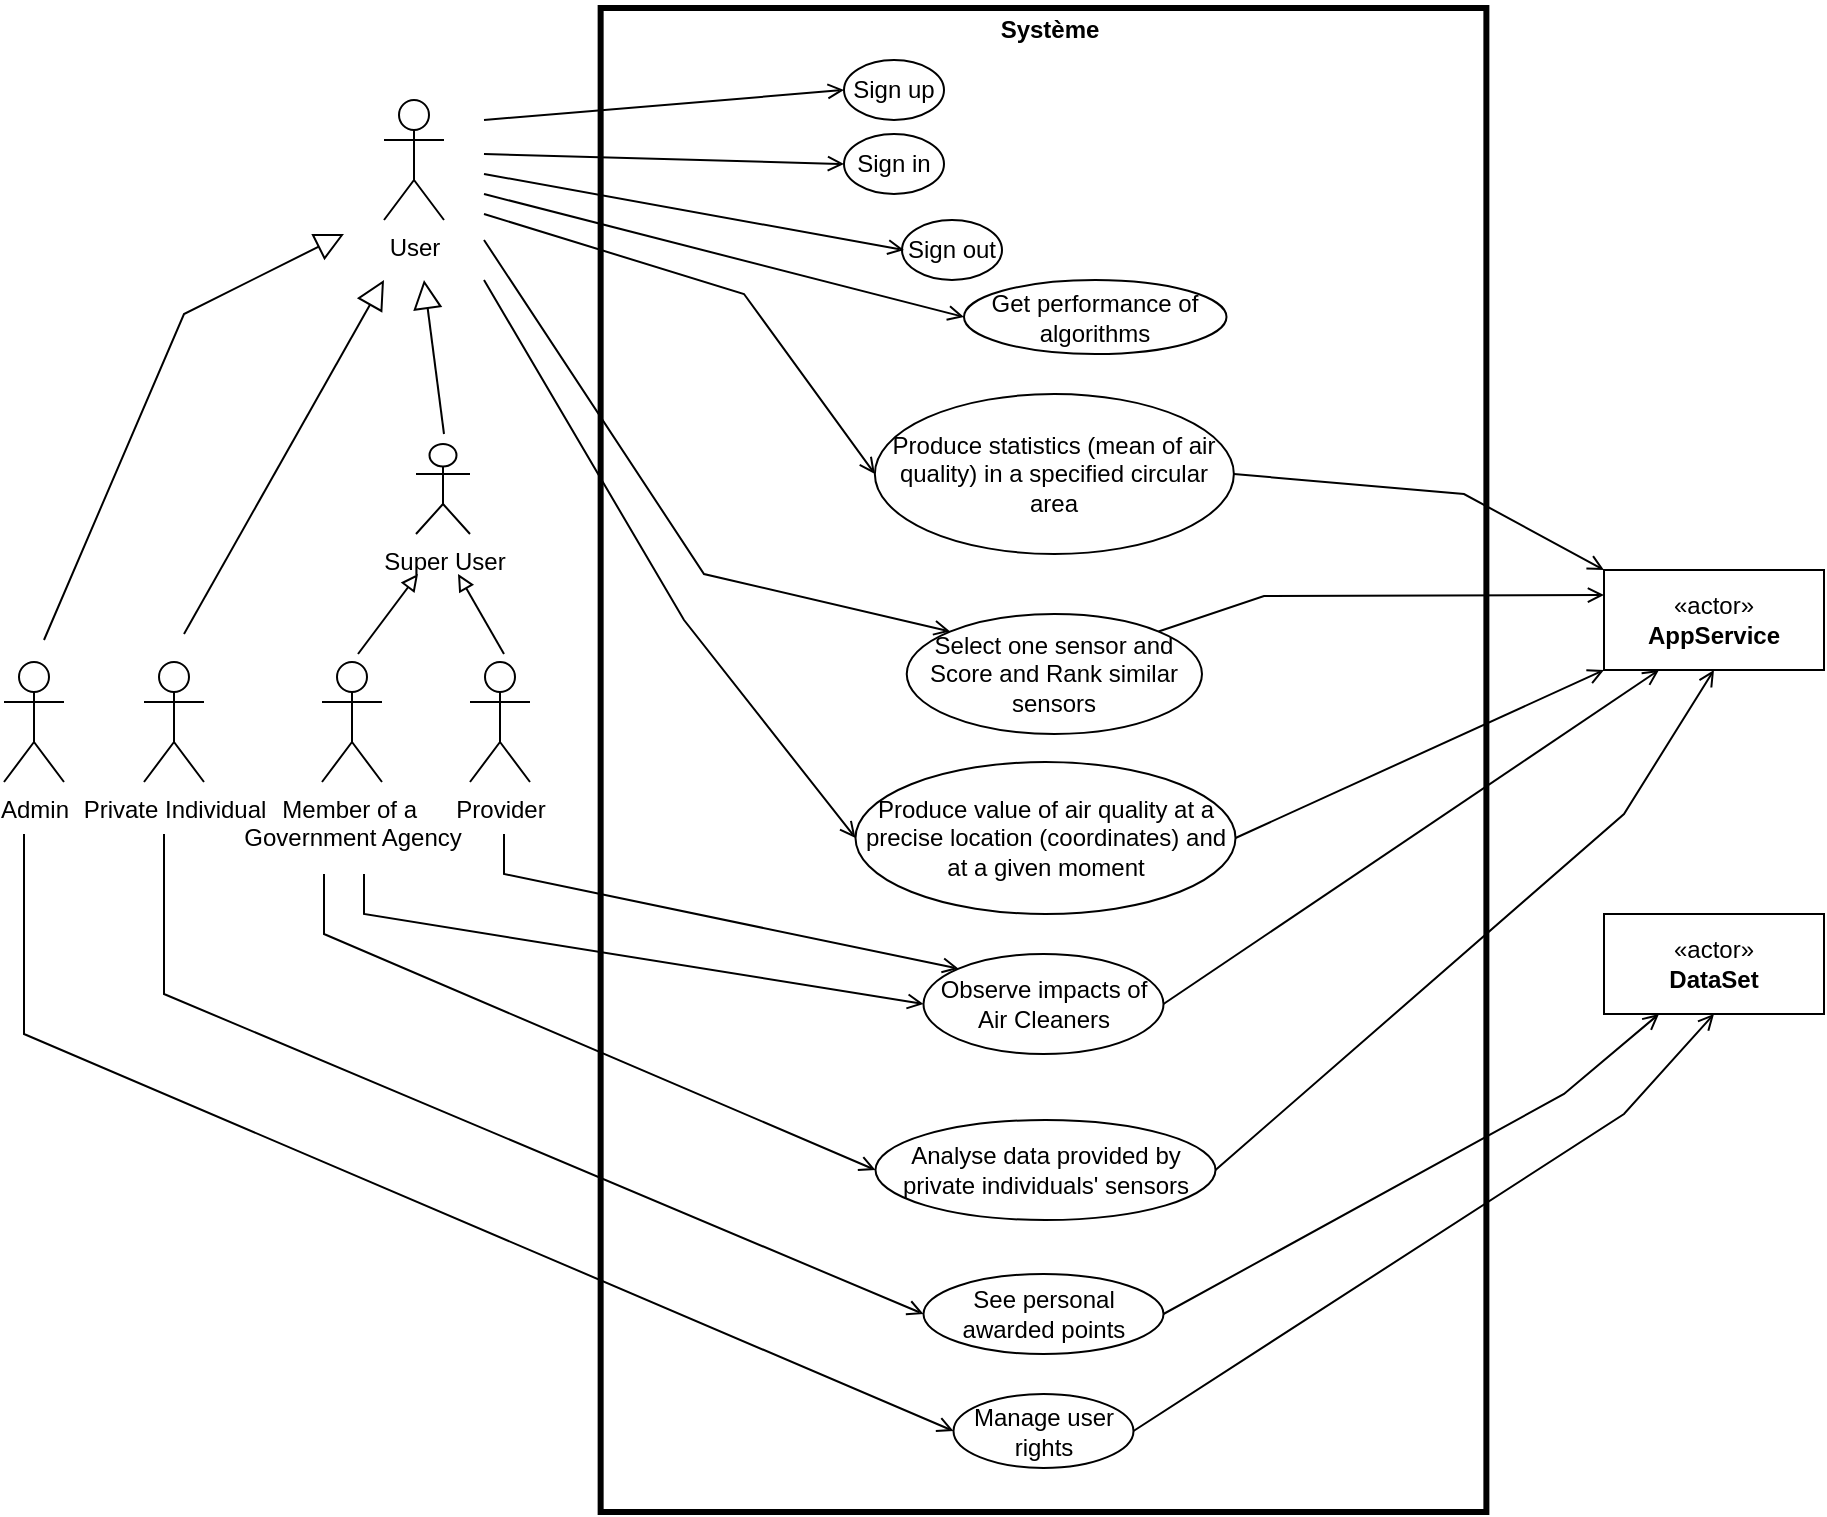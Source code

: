 <mxfile version="21.3.5" type="device">
  <diagram name="Page-1" id="U1p5k2ou6aDQazZYMd7k">
    <mxGraphModel dx="1363" dy="856" grid="1" gridSize="10" guides="1" tooltips="1" connect="1" arrows="1" fold="1" page="1" pageScale="1" pageWidth="1169" pageHeight="827" math="0" shadow="0">
      <root>
        <mxCell id="0" />
        <mxCell id="1" parent="0" />
        <mxCell id="ffJgXiFbN4WWgu69nXfc-2" value="«actor»&lt;br&gt;&lt;b&gt;AppService&lt;/b&gt;" style="html=1;whiteSpace=wrap;" parent="1" vertex="1">
          <mxGeometry x="880" y="288" width="110" height="50" as="geometry" />
        </mxCell>
        <mxCell id="ffJgXiFbN4WWgu69nXfc-3" value="Member of a&amp;nbsp;&lt;br&gt;Government Agency" style="shape=umlActor;verticalLabelPosition=bottom;verticalAlign=top;html=1;" parent="1" vertex="1">
          <mxGeometry x="239" y="334" width="30" height="60" as="geometry" />
        </mxCell>
        <mxCell id="ffJgXiFbN4WWgu69nXfc-4" value="Private Individual" style="shape=umlActor;verticalLabelPosition=bottom;verticalAlign=top;html=1;" parent="1" vertex="1">
          <mxGeometry x="150" y="334" width="30" height="60" as="geometry" />
        </mxCell>
        <mxCell id="ffJgXiFbN4WWgu69nXfc-5" value="Provider" style="shape=umlActor;verticalLabelPosition=bottom;verticalAlign=top;html=1;" parent="1" vertex="1">
          <mxGeometry x="313" y="334" width="30" height="60" as="geometry" />
        </mxCell>
        <mxCell id="ffJgXiFbN4WWgu69nXfc-6" value="Sign up" style="ellipse;whiteSpace=wrap;html=1;" parent="1" vertex="1">
          <mxGeometry x="500" y="33" width="50" height="30" as="geometry" />
        </mxCell>
        <mxCell id="ffJgXiFbN4WWgu69nXfc-9" value="Sign in" style="ellipse;whiteSpace=wrap;html=1;" parent="1" vertex="1">
          <mxGeometry x="500" y="70" width="50" height="30" as="geometry" />
        </mxCell>
        <mxCell id="ffJgXiFbN4WWgu69nXfc-10" value="Sign out" style="ellipse;whiteSpace=wrap;html=1;" parent="1" vertex="1">
          <mxGeometry x="529" y="113" width="50" height="30" as="geometry" />
        </mxCell>
        <mxCell id="ffJgXiFbN4WWgu69nXfc-12" value="Produce value of air quality at a precise location (coordinates) and at a given moment" style="ellipse;whiteSpace=wrap;html=1;" parent="1" vertex="1">
          <mxGeometry x="505.75" y="384" width="190" height="76" as="geometry" />
        </mxCell>
        <mxCell id="ffJgXiFbN4WWgu69nXfc-13" value="Observe impacts of Air Cleaners" style="ellipse;whiteSpace=wrap;html=1;" parent="1" vertex="1">
          <mxGeometry x="539.75" y="480" width="120" height="50" as="geometry" />
        </mxCell>
        <mxCell id="ffJgXiFbN4WWgu69nXfc-14" value="Select one sensor and Score and Rank similar sensors" style="ellipse;whiteSpace=wrap;html=1;" parent="1" vertex="1">
          <mxGeometry x="531.37" y="310" width="147.63" height="60" as="geometry" />
        </mxCell>
        <mxCell id="ffJgXiFbN4WWgu69nXfc-17" value="See personal awarded points" style="ellipse;whiteSpace=wrap;html=1;" parent="1" vertex="1">
          <mxGeometry x="539.75" y="640" width="120" height="40" as="geometry" />
        </mxCell>
        <mxCell id="ffJgXiFbN4WWgu69nXfc-22" value="Analyse data provided by private individuals&#39; sensors" style="ellipse;whiteSpace=wrap;html=1;" parent="1" vertex="1">
          <mxGeometry x="515.75" y="563" width="170" height="50" as="geometry" />
        </mxCell>
        <mxCell id="ffJgXiFbN4WWgu69nXfc-25" value="Système" style="text;html=1;strokeColor=none;fillColor=none;align=center;verticalAlign=middle;whiteSpace=wrap;rounded=0;fontStyle=1" parent="1" vertex="1">
          <mxGeometry x="572.87" y="3" width="60" height="30" as="geometry" />
        </mxCell>
        <mxCell id="ffJgXiFbN4WWgu69nXfc-28" value="" style="endArrow=open;html=1;rounded=0;entryX=0;entryY=0.5;entryDx=0;entryDy=0;endFill=0;" parent="1" target="ffJgXiFbN4WWgu69nXfc-6" edge="1">
          <mxGeometry width="50" height="50" relative="1" as="geometry">
            <mxPoint x="320" y="63" as="sourcePoint" />
            <mxPoint x="380" y="153" as="targetPoint" />
          </mxGeometry>
        </mxCell>
        <mxCell id="ffJgXiFbN4WWgu69nXfc-29" value="" style="endArrow=open;html=1;rounded=0;entryX=0;entryY=0.5;entryDx=0;entryDy=0;endFill=0;" parent="1" target="ffJgXiFbN4WWgu69nXfc-9" edge="1">
          <mxGeometry width="50" height="50" relative="1" as="geometry">
            <mxPoint x="320" y="80" as="sourcePoint" />
            <mxPoint x="600" y="253" as="targetPoint" />
          </mxGeometry>
        </mxCell>
        <mxCell id="ffJgXiFbN4WWgu69nXfc-30" value="" style="endArrow=open;html=1;rounded=0;endFill=0;" parent="1" edge="1">
          <mxGeometry width="50" height="50" relative="1" as="geometry">
            <mxPoint x="320" y="90" as="sourcePoint" />
            <mxPoint x="530" y="128" as="targetPoint" />
          </mxGeometry>
        </mxCell>
        <mxCell id="ffJgXiFbN4WWgu69nXfc-33" value="" style="endArrow=open;html=1;rounded=0;entryX=0;entryY=0.5;entryDx=0;entryDy=0;endFill=0;" parent="1" target="ffJgXiFbN4WWgu69nXfc-13" edge="1">
          <mxGeometry width="50" height="50" relative="1" as="geometry">
            <mxPoint x="260" y="440" as="sourcePoint" />
            <mxPoint x="539" y="412" as="targetPoint" />
            <Array as="points">
              <mxPoint x="260" y="460" />
            </Array>
          </mxGeometry>
        </mxCell>
        <mxCell id="ffJgXiFbN4WWgu69nXfc-34" value="" style="endArrow=open;html=1;rounded=0;entryX=0;entryY=0;entryDx=0;entryDy=0;endFill=0;" parent="1" target="ffJgXiFbN4WWgu69nXfc-14" edge="1">
          <mxGeometry width="50" height="50" relative="1" as="geometry">
            <mxPoint x="320" y="123" as="sourcePoint" />
            <mxPoint x="539" y="315" as="targetPoint" />
            <Array as="points">
              <mxPoint x="430" y="290" />
            </Array>
          </mxGeometry>
        </mxCell>
        <mxCell id="ffJgXiFbN4WWgu69nXfc-36" value="" style="endArrow=open;html=1;rounded=0;entryX=0;entryY=0.5;entryDx=0;entryDy=0;endFill=0;" parent="1" target="ffJgXiFbN4WWgu69nXfc-22" edge="1">
          <mxGeometry width="50" height="50" relative="1" as="geometry">
            <mxPoint x="240" y="440" as="sourcePoint" />
            <mxPoint x="580.87" y="337" as="targetPoint" />
            <Array as="points">
              <mxPoint x="240" y="470" />
            </Array>
          </mxGeometry>
        </mxCell>
        <mxCell id="ffJgXiFbN4WWgu69nXfc-40" value="" style="endArrow=open;html=1;rounded=0;endFill=0;entryX=0;entryY=0.5;entryDx=0;entryDy=0;" parent="1" target="ffJgXiFbN4WWgu69nXfc-17" edge="1">
          <mxGeometry width="50" height="50" relative="1" as="geometry">
            <mxPoint x="160" y="420" as="sourcePoint" />
            <mxPoint x="518.87" y="703" as="targetPoint" />
            <Array as="points">
              <mxPoint x="160" y="500" />
            </Array>
          </mxGeometry>
        </mxCell>
        <mxCell id="ffJgXiFbN4WWgu69nXfc-53" value="" style="endArrow=open;html=1;rounded=0;entryX=0;entryY=1;entryDx=0;entryDy=0;endFill=0;exitX=1;exitY=0.5;exitDx=0;exitDy=0;" parent="1" source="ffJgXiFbN4WWgu69nXfc-12" target="ffJgXiFbN4WWgu69nXfc-2" edge="1">
          <mxGeometry width="50" height="50" relative="1" as="geometry">
            <mxPoint x="540" y="458" as="sourcePoint" />
            <mxPoint x="880" y="403" as="targetPoint" />
          </mxGeometry>
        </mxCell>
        <mxCell id="HUY4TNlOIy-zQhLS935--1" value="User" style="shape=umlActor;verticalLabelPosition=bottom;verticalAlign=top;html=1;" parent="1" vertex="1">
          <mxGeometry x="270" y="53" width="30" height="60" as="geometry" />
        </mxCell>
        <mxCell id="HUY4TNlOIy-zQhLS935--6" value="Admin" style="shape=umlActor;verticalLabelPosition=bottom;verticalAlign=top;html=1;" parent="1" vertex="1">
          <mxGeometry x="80" y="334" width="30" height="60" as="geometry" />
        </mxCell>
        <mxCell id="HUY4TNlOIy-zQhLS935--16" value="" style="endArrow=open;html=1;rounded=0;entryX=0;entryY=0.5;entryDx=0;entryDy=0;endFill=0;" parent="1" target="ffJgXiFbN4WWgu69nXfc-12" edge="1">
          <mxGeometry width="50" height="50" relative="1" as="geometry">
            <mxPoint x="320" y="143" as="sourcePoint" />
            <mxPoint x="469" y="332" as="targetPoint" />
            <Array as="points">
              <mxPoint x="420" y="313" />
            </Array>
          </mxGeometry>
        </mxCell>
        <mxCell id="HUY4TNlOIy-zQhLS935--17" value="" style="endArrow=open;html=1;rounded=0;entryX=0.25;entryY=1;entryDx=0;entryDy=0;endFill=0;exitX=1;exitY=0.5;exitDx=0;exitDy=0;" parent="1" source="ffJgXiFbN4WWgu69nXfc-13" target="ffJgXiFbN4WWgu69nXfc-2" edge="1">
          <mxGeometry width="50" height="50" relative="1" as="geometry">
            <mxPoint x="720" y="398" as="sourcePoint" />
            <mxPoint x="890" y="348" as="targetPoint" />
          </mxGeometry>
        </mxCell>
        <mxCell id="HUY4TNlOIy-zQhLS935--23" value="" style="endArrow=open;html=1;rounded=0;entryX=0.5;entryY=1;entryDx=0;entryDy=0;endFill=0;exitX=1;exitY=0.5;exitDx=0;exitDy=0;" parent="1" source="ffJgXiFbN4WWgu69nXfc-22" target="ffJgXiFbN4WWgu69nXfc-2" edge="1">
          <mxGeometry width="50" height="50" relative="1" as="geometry">
            <mxPoint x="665" y="388" as="sourcePoint" />
            <mxPoint x="918" y="273" as="targetPoint" />
            <Array as="points">
              <mxPoint x="890" y="410" />
            </Array>
          </mxGeometry>
        </mxCell>
        <mxCell id="HUY4TNlOIy-zQhLS935--24" value="" style="endArrow=open;html=1;rounded=0;endFill=0;exitX=1;exitY=0;exitDx=0;exitDy=0;entryX=0;entryY=0.25;entryDx=0;entryDy=0;" parent="1" source="ffJgXiFbN4WWgu69nXfc-14" target="ffJgXiFbN4WWgu69nXfc-2" edge="1">
          <mxGeometry width="50" height="50" relative="1" as="geometry">
            <mxPoint x="785" y="343" as="sourcePoint" />
            <mxPoint x="890" y="323" as="targetPoint" />
            <Array as="points">
              <mxPoint x="710" y="301" />
            </Array>
          </mxGeometry>
        </mxCell>
        <mxCell id="HUY4TNlOIy-zQhLS935--25" value="Produce statistics (mean of air quality) in a specified circular area" style="ellipse;whiteSpace=wrap;html=1;" parent="1" vertex="1">
          <mxGeometry x="515.43" y="200" width="179.5" height="80" as="geometry" />
        </mxCell>
        <mxCell id="HUY4TNlOIy-zQhLS935--30" value="" style="endArrow=open;html=1;rounded=0;entryX=0;entryY=0.5;entryDx=0;entryDy=0;endFill=0;" parent="1" target="HUY4TNlOIy-zQhLS935--25" edge="1">
          <mxGeometry width="50" height="50" relative="1" as="geometry">
            <mxPoint x="320" y="110" as="sourcePoint" />
            <mxPoint x="507" y="148" as="targetPoint" />
            <Array as="points">
              <mxPoint x="450" y="150" />
            </Array>
          </mxGeometry>
        </mxCell>
        <mxCell id="HUY4TNlOIy-zQhLS935--32" value="" style="endArrow=open;html=1;rounded=0;endFill=0;exitX=1;exitY=0.5;exitDx=0;exitDy=0;entryX=0;entryY=0;entryDx=0;entryDy=0;" parent="1" source="HUY4TNlOIy-zQhLS935--25" target="ffJgXiFbN4WWgu69nXfc-2" edge="1">
          <mxGeometry width="50" height="50" relative="1" as="geometry">
            <mxPoint x="552" y="333" as="sourcePoint" />
            <mxPoint x="890" y="311" as="targetPoint" />
            <Array as="points">
              <mxPoint x="810" y="250" />
            </Array>
          </mxGeometry>
        </mxCell>
        <mxCell id="HUY4TNlOIy-zQhLS935--35" value="" style="endArrow=block;endFill=0;endSize=12;html=1;rounded=0;" parent="1" edge="1">
          <mxGeometry width="160" relative="1" as="geometry">
            <mxPoint x="100" y="323" as="sourcePoint" />
            <mxPoint x="250" y="120" as="targetPoint" />
            <Array as="points">
              <mxPoint x="170" y="160" />
            </Array>
          </mxGeometry>
        </mxCell>
        <mxCell id="HUY4TNlOIy-zQhLS935--36" value="" style="endArrow=block;endFill=0;endSize=12;html=1;rounded=0;" parent="1" edge="1">
          <mxGeometry width="160" relative="1" as="geometry">
            <mxPoint x="170" y="320" as="sourcePoint" />
            <mxPoint x="270" y="143" as="targetPoint" />
          </mxGeometry>
        </mxCell>
        <mxCell id="HUY4TNlOIy-zQhLS935--37" value="" style="endArrow=block;endFill=0;endSize=12;html=1;rounded=0;" parent="1" edge="1">
          <mxGeometry width="160" relative="1" as="geometry">
            <mxPoint x="300" y="220" as="sourcePoint" />
            <mxPoint x="290" y="143" as="targetPoint" />
          </mxGeometry>
        </mxCell>
        <mxCell id="l1LTB99vvMqOSh6I2NLg-1" value="" style="endArrow=open;html=1;rounded=0;endFill=0;entryX=0;entryY=0.5;entryDx=0;entryDy=0;" parent="1" target="l1LTB99vvMqOSh6I2NLg-2" edge="1">
          <mxGeometry width="50" height="50" relative="1" as="geometry">
            <mxPoint x="90" y="420" as="sourcePoint" />
            <mxPoint x="452" y="750" as="targetPoint" />
            <Array as="points">
              <mxPoint x="90" y="520" />
            </Array>
          </mxGeometry>
        </mxCell>
        <mxCell id="l1LTB99vvMqOSh6I2NLg-2" value="Manage user rights" style="ellipse;whiteSpace=wrap;html=1;" parent="1" vertex="1">
          <mxGeometry x="554.75" y="700" width="90" height="37" as="geometry" />
        </mxCell>
        <mxCell id="l1LTB99vvMqOSh6I2NLg-3" value="Get performance of algorithms" style="ellipse;whiteSpace=wrap;html=1;" parent="1" vertex="1">
          <mxGeometry x="560" y="143" width="131.25" height="37" as="geometry" />
        </mxCell>
        <mxCell id="l1LTB99vvMqOSh6I2NLg-4" value="" style="endArrow=open;html=1;rounded=0;entryX=0;entryY=0.5;entryDx=0;entryDy=0;endFill=0;" parent="1" target="l1LTB99vvMqOSh6I2NLg-3" edge="1">
          <mxGeometry width="50" height="50" relative="1" as="geometry">
            <mxPoint x="320" y="100" as="sourcePoint" />
            <mxPoint x="499" y="98" as="targetPoint" />
          </mxGeometry>
        </mxCell>
        <mxCell id="M1C-SImw6SM38ItVc79w-2" value="" style="endArrow=open;html=1;rounded=0;endFill=0;entryX=0;entryY=0;entryDx=0;entryDy=0;" parent="1" target="ffJgXiFbN4WWgu69nXfc-13" edge="1">
          <mxGeometry width="50" height="50" relative="1" as="geometry">
            <mxPoint x="330" y="420" as="sourcePoint" />
            <mxPoint x="550" y="480" as="targetPoint" />
            <Array as="points">
              <mxPoint x="330" y="440" />
            </Array>
          </mxGeometry>
        </mxCell>
        <mxCell id="ffJgXiFbN4WWgu69nXfc-24" value="" style="rounded=0;whiteSpace=wrap;html=1;fillColor=none;strokeWidth=3;" parent="1" vertex="1">
          <mxGeometry x="378.32" y="7" width="442.87" height="752" as="geometry" />
        </mxCell>
        <mxCell id="TaEMLjiirdjJca5MRFpP-1" value="Super User" style="shape=umlActor;verticalLabelPosition=bottom;verticalAlign=top;html=1;" vertex="1" parent="1">
          <mxGeometry x="286" y="225" width="27" height="45" as="geometry" />
        </mxCell>
        <mxCell id="TaEMLjiirdjJca5MRFpP-3" value="" style="endArrow=block;html=1;rounded=0;endFill=0;" edge="1" parent="1">
          <mxGeometry width="50" height="50" relative="1" as="geometry">
            <mxPoint x="257" y="330" as="sourcePoint" />
            <mxPoint x="287" y="290" as="targetPoint" />
          </mxGeometry>
        </mxCell>
        <mxCell id="TaEMLjiirdjJca5MRFpP-4" value="" style="endArrow=block;html=1;rounded=0;endFill=0;" edge="1" parent="1">
          <mxGeometry width="50" height="50" relative="1" as="geometry">
            <mxPoint x="330" y="330" as="sourcePoint" />
            <mxPoint x="307" y="290" as="targetPoint" />
          </mxGeometry>
        </mxCell>
        <mxCell id="TaEMLjiirdjJca5MRFpP-5" value="«actor»&lt;br&gt;&lt;b&gt;DataSet&lt;/b&gt;" style="html=1;whiteSpace=wrap;" vertex="1" parent="1">
          <mxGeometry x="880" y="460" width="110" height="50" as="geometry" />
        </mxCell>
        <mxCell id="TaEMLjiirdjJca5MRFpP-7" value="" style="endArrow=open;html=1;rounded=0;entryX=0.5;entryY=1;entryDx=0;entryDy=0;endFill=0;exitX=1;exitY=0.5;exitDx=0;exitDy=0;" edge="1" parent="1" source="l1LTB99vvMqOSh6I2NLg-2" target="TaEMLjiirdjJca5MRFpP-5">
          <mxGeometry width="50" height="50" relative="1" as="geometry">
            <mxPoint x="696" y="598" as="sourcePoint" />
            <mxPoint x="945" y="348" as="targetPoint" />
            <Array as="points">
              <mxPoint x="890" y="560" />
            </Array>
          </mxGeometry>
        </mxCell>
        <mxCell id="TaEMLjiirdjJca5MRFpP-8" value="" style="endArrow=open;html=1;rounded=0;entryX=0.25;entryY=1;entryDx=0;entryDy=0;endFill=0;exitX=1;exitY=0.5;exitDx=0;exitDy=0;" edge="1" parent="1" source="ffJgXiFbN4WWgu69nXfc-17" target="TaEMLjiirdjJca5MRFpP-5">
          <mxGeometry width="50" height="50" relative="1" as="geometry">
            <mxPoint x="706" y="608" as="sourcePoint" />
            <mxPoint x="955" y="358" as="targetPoint" />
            <Array as="points">
              <mxPoint x="860" y="550" />
            </Array>
          </mxGeometry>
        </mxCell>
      </root>
    </mxGraphModel>
  </diagram>
</mxfile>
